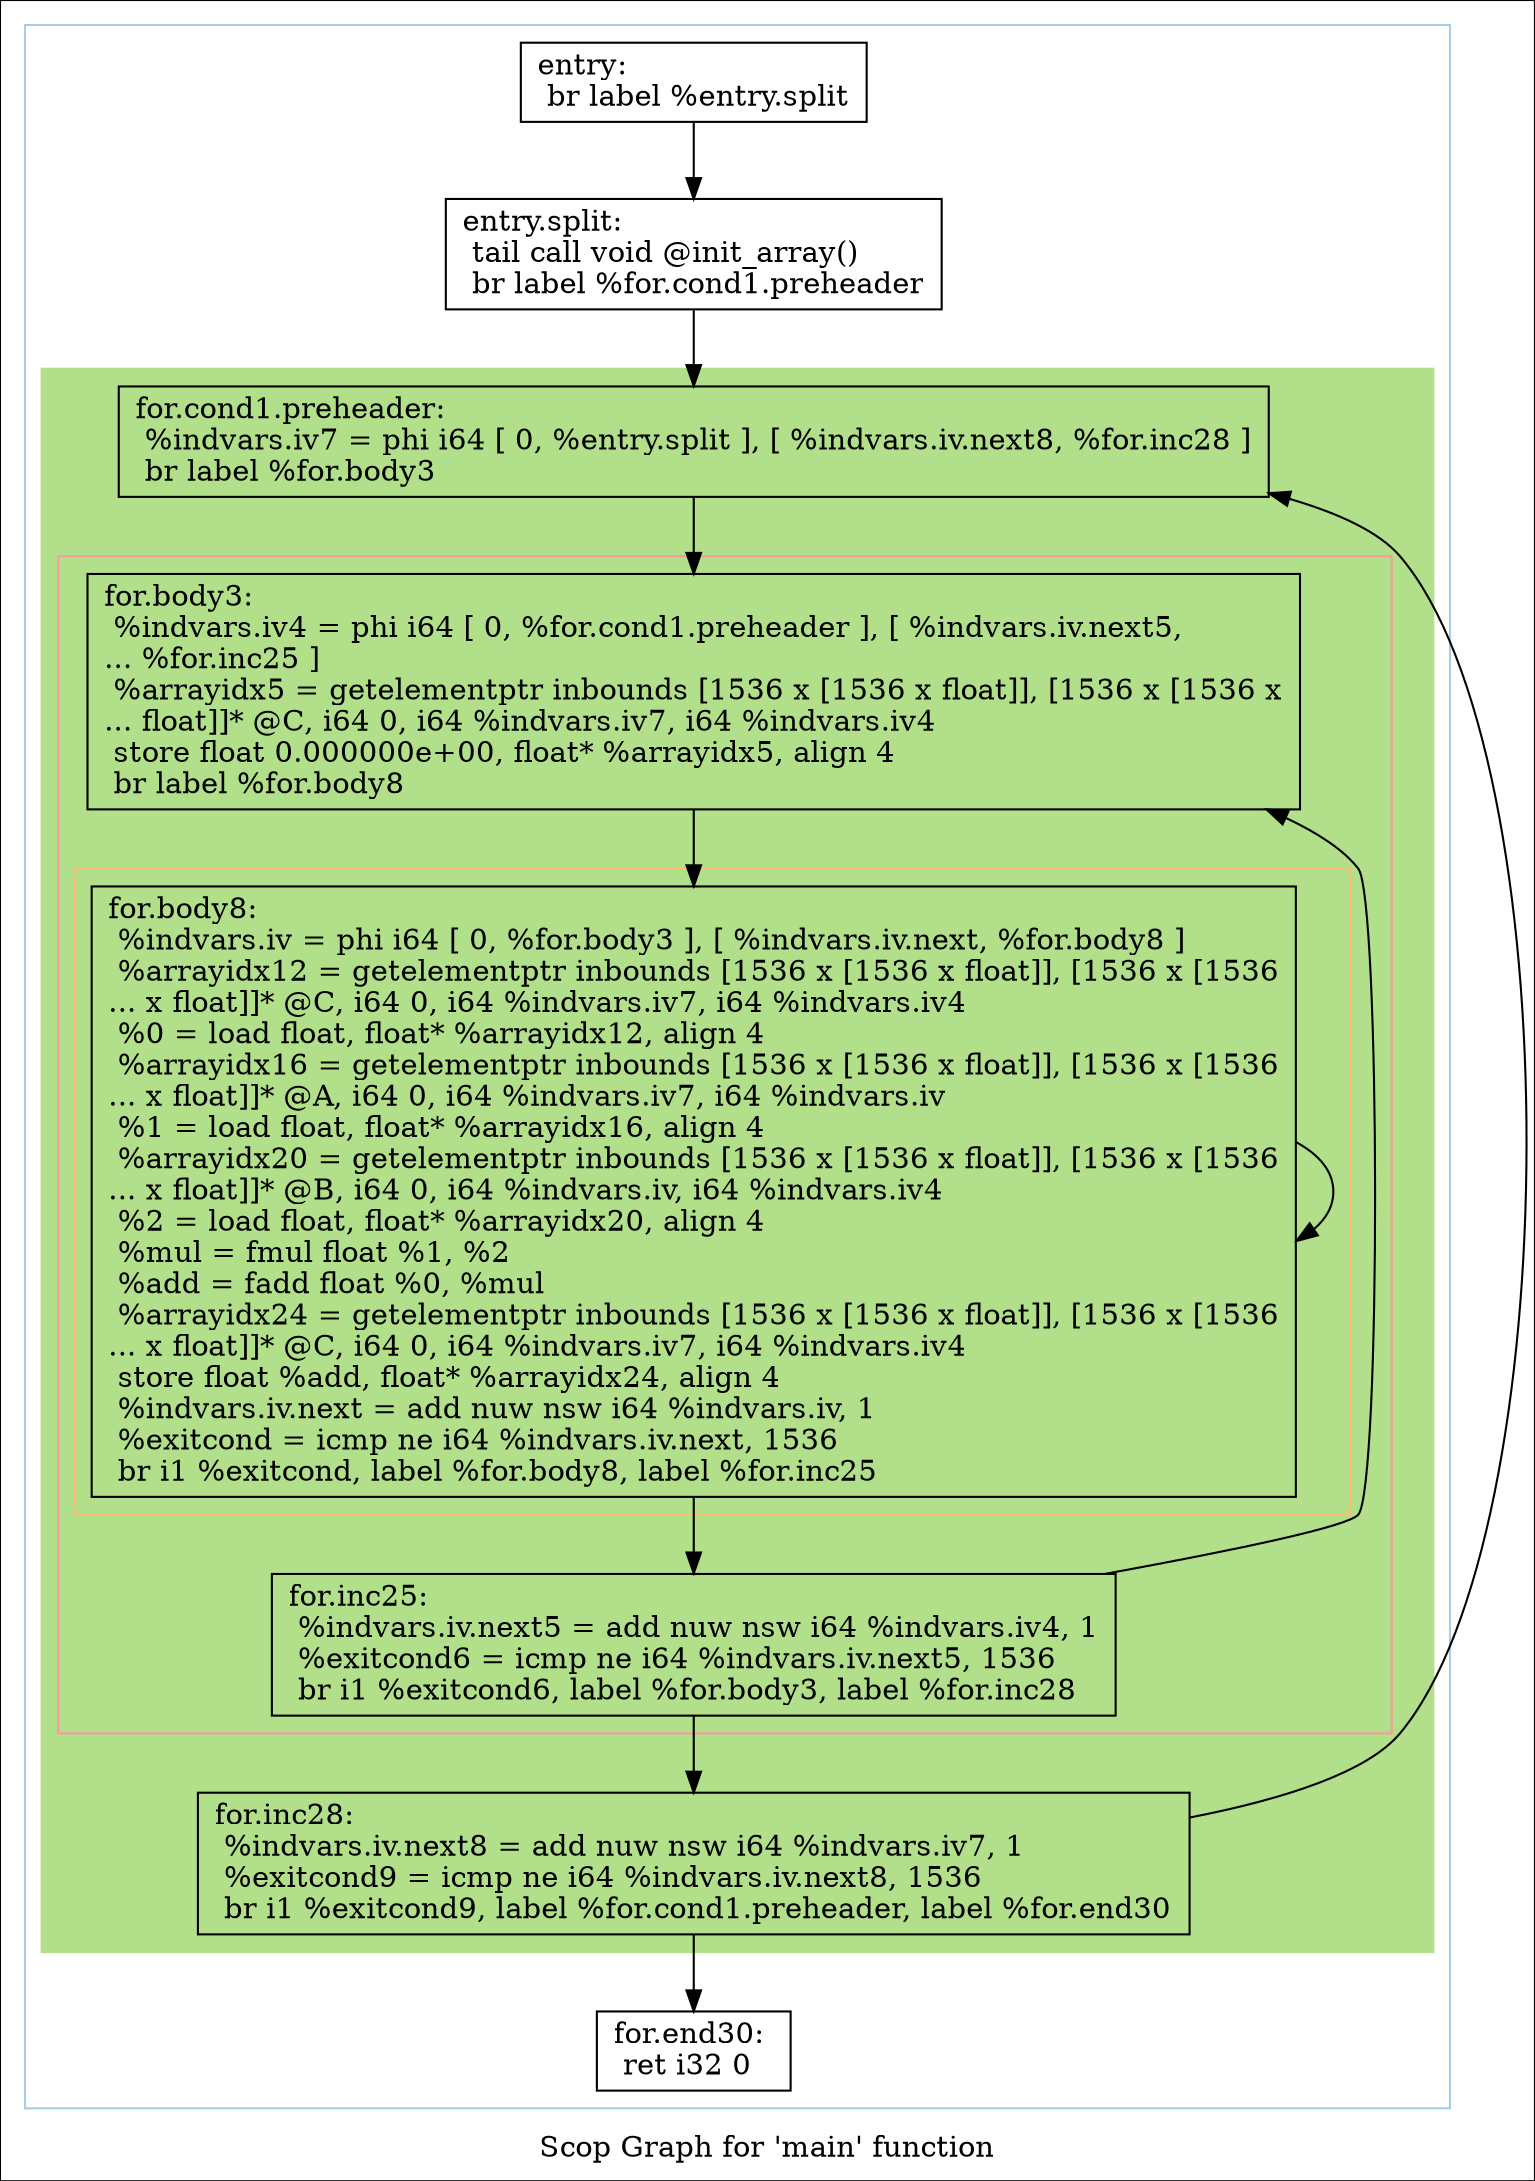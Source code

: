 digraph "Scop Graph for 'main' function" {
	label="Scop Graph for 'main' function";

	Node0x5b5c850 [shape=record,label="{entry:\l  br label %entry.split\l}"];
	Node0x5b5c850 -> Node0x5b5a440;
	Node0x5b5a440 [shape=record,label="{entry.split:                                      \l  tail call void @init_array()\l  br label %for.cond1.preheader\l}"];
	Node0x5b5a440 -> Node0x5b38cd0;
	Node0x5b38cd0 [shape=record,label="{for.cond1.preheader:                              \l  %indvars.iv7 = phi i64 [ 0, %entry.split ], [ %indvars.iv.next8, %for.inc28 ]\l  br label %for.body3\l}"];
	Node0x5b38cd0 -> Node0x5b4bd30;
	Node0x5b4bd30 [shape=record,label="{for.body3:                                        \l  %indvars.iv4 = phi i64 [ 0, %for.cond1.preheader ], [ %indvars.iv.next5,\l... %for.inc25 ]\l  %arrayidx5 = getelementptr inbounds [1536 x [1536 x float]], [1536 x [1536 x\l... float]]* @C, i64 0, i64 %indvars.iv7, i64 %indvars.iv4\l  store float 0.000000e+00, float* %arrayidx5, align 4\l  br label %for.body8\l}"];
	Node0x5b4bd30 -> Node0x5b38c50;
	Node0x5b38c50 [shape=record,label="{for.body8:                                        \l  %indvars.iv = phi i64 [ 0, %for.body3 ], [ %indvars.iv.next, %for.body8 ]\l  %arrayidx12 = getelementptr inbounds [1536 x [1536 x float]], [1536 x [1536\l... x float]]* @C, i64 0, i64 %indvars.iv7, i64 %indvars.iv4\l  %0 = load float, float* %arrayidx12, align 4\l  %arrayidx16 = getelementptr inbounds [1536 x [1536 x float]], [1536 x [1536\l... x float]]* @A, i64 0, i64 %indvars.iv7, i64 %indvars.iv\l  %1 = load float, float* %arrayidx16, align 4\l  %arrayidx20 = getelementptr inbounds [1536 x [1536 x float]], [1536 x [1536\l... x float]]* @B, i64 0, i64 %indvars.iv, i64 %indvars.iv4\l  %2 = load float, float* %arrayidx20, align 4\l  %mul = fmul float %1, %2\l  %add = fadd float %0, %mul\l  %arrayidx24 = getelementptr inbounds [1536 x [1536 x float]], [1536 x [1536\l... x float]]* @C, i64 0, i64 %indvars.iv7, i64 %indvars.iv4\l  store float %add, float* %arrayidx24, align 4\l  %indvars.iv.next = add nuw nsw i64 %indvars.iv, 1\l  %exitcond = icmp ne i64 %indvars.iv.next, 1536\l  br i1 %exitcond, label %for.body8, label %for.inc25\l}"];
	Node0x5b38c50 -> Node0x5b38c50[constraint=false];
	Node0x5b38c50 -> Node0x5b5a290;
	Node0x5b5a290 [shape=record,label="{for.inc25:                                        \l  %indvars.iv.next5 = add nuw nsw i64 %indvars.iv4, 1\l  %exitcond6 = icmp ne i64 %indvars.iv.next5, 1536\l  br i1 %exitcond6, label %for.body3, label %for.inc28\l}"];
	Node0x5b5a290 -> Node0x5b4bd30[constraint=false];
	Node0x5b5a290 -> Node0x5b5a340;
	Node0x5b5a340 [shape=record,label="{for.inc28:                                        \l  %indvars.iv.next8 = add nuw nsw i64 %indvars.iv7, 1\l  %exitcond9 = icmp ne i64 %indvars.iv.next8, 1536\l  br i1 %exitcond9, label %for.cond1.preheader, label %for.end30\l}"];
	Node0x5b5a340 -> Node0x5b38cd0[constraint=false];
	Node0x5b5a340 -> Node0x5b5a3a0;
	Node0x5b5a3a0 [shape=record,label="{for.end30:                                        \l  ret i32 0\l}"];
	colorscheme = "paired12"
        subgraph cluster_0x5b5c970 {
          label = "";
          style = solid;
          color = 1
          subgraph cluster_0x5b5c5a0 {
            label = "";
            style = filled;
            color = 3            subgraph cluster_0x5b5c9f0 {
              label = "";
              style = solid;
              color = 5
              subgraph cluster_0x5b5c110 {
                label = "";
                style = solid;
                color = 7
                Node0x5b38c50;
              }
              Node0x5b4bd30;
              Node0x5b5a290;
            }
            Node0x5b38cd0;
            Node0x5b5a340;
          }
          Node0x5b5c850;
          Node0x5b5a440;
          Node0x5b5a3a0;
        }
}
